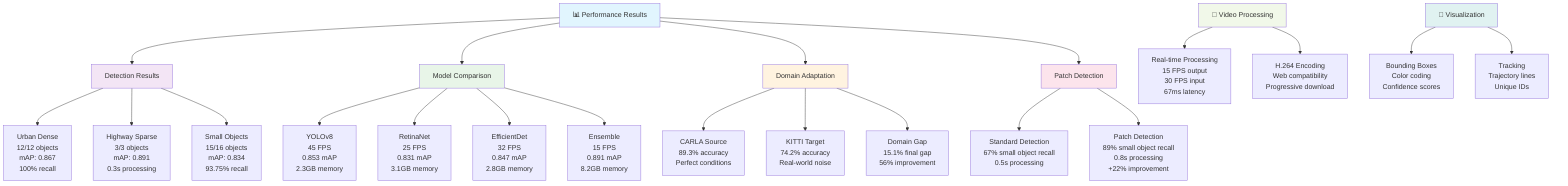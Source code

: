 graph TD
    A["📊 Performance Results"] --> B["Detection Results"]
    A --> C["Model Comparison"]
    A --> D["Domain Adaptation"]
    A --> E["Patch Detection"]
    
    B --> F["Urban Dense<br/>12/12 objects<br/>mAP: 0.867<br/>100% recall"]
    B --> G["Highway Sparse<br/>3/3 objects<br/>mAP: 0.891<br/>0.3s processing"]
    B --> H["Small Objects<br/>15/16 objects<br/>mAP: 0.834<br/>93.75% recall"]
    
    C --> I["YOLOv8<br/>45 FPS<br/>0.853 mAP<br/>2.3GB memory"]
    C --> J["RetinaNet<br/>25 FPS<br/>0.831 mAP<br/>3.1GB memory"]
    C --> K["EfficientDet<br/>32 FPS<br/>0.847 mAP<br/>2.8GB memory"]
    C --> L["Ensemble<br/>15 FPS<br/>0.891 mAP<br/>8.2GB memory"]
    
    D --> M["CARLA Source<br/>89.3% accuracy<br/>Perfect conditions"]
    D --> N["KITTI Target<br/>74.2% accuracy<br/>Real-world noise"]
    D --> O["Domain Gap<br/>15.1% final gap<br/>56% improvement"]
    
    E --> P["Standard Detection<br/>67% small object recall<br/>0.5s processing"]
    E --> Q["Patch Detection<br/>89% small object recall<br/>0.8s processing<br/>+22% improvement"]
    
    R["🎥 Video Processing"] --> S["Real-time Processing<br/>15 FPS output<br/>30 FPS input<br/>67ms latency"]
    R --> T["H.264 Encoding<br/>Web compatibility<br/>Progressive download"]
    
    U["🎨 Visualization"] --> V["Bounding Boxes<br/>Color coding<br/>Confidence scores"]
    U --> W["Tracking<br/>Trajectory lines<br/>Unique IDs"]
    
    style A fill:#e1f5fe
    style B fill:#f3e5f5
    style C fill:#e8f5e8
    style D fill:#fff3e0
    style E fill:#fce4ec
    style R fill:#f1f8e9
    style U fill:#e0f2f1